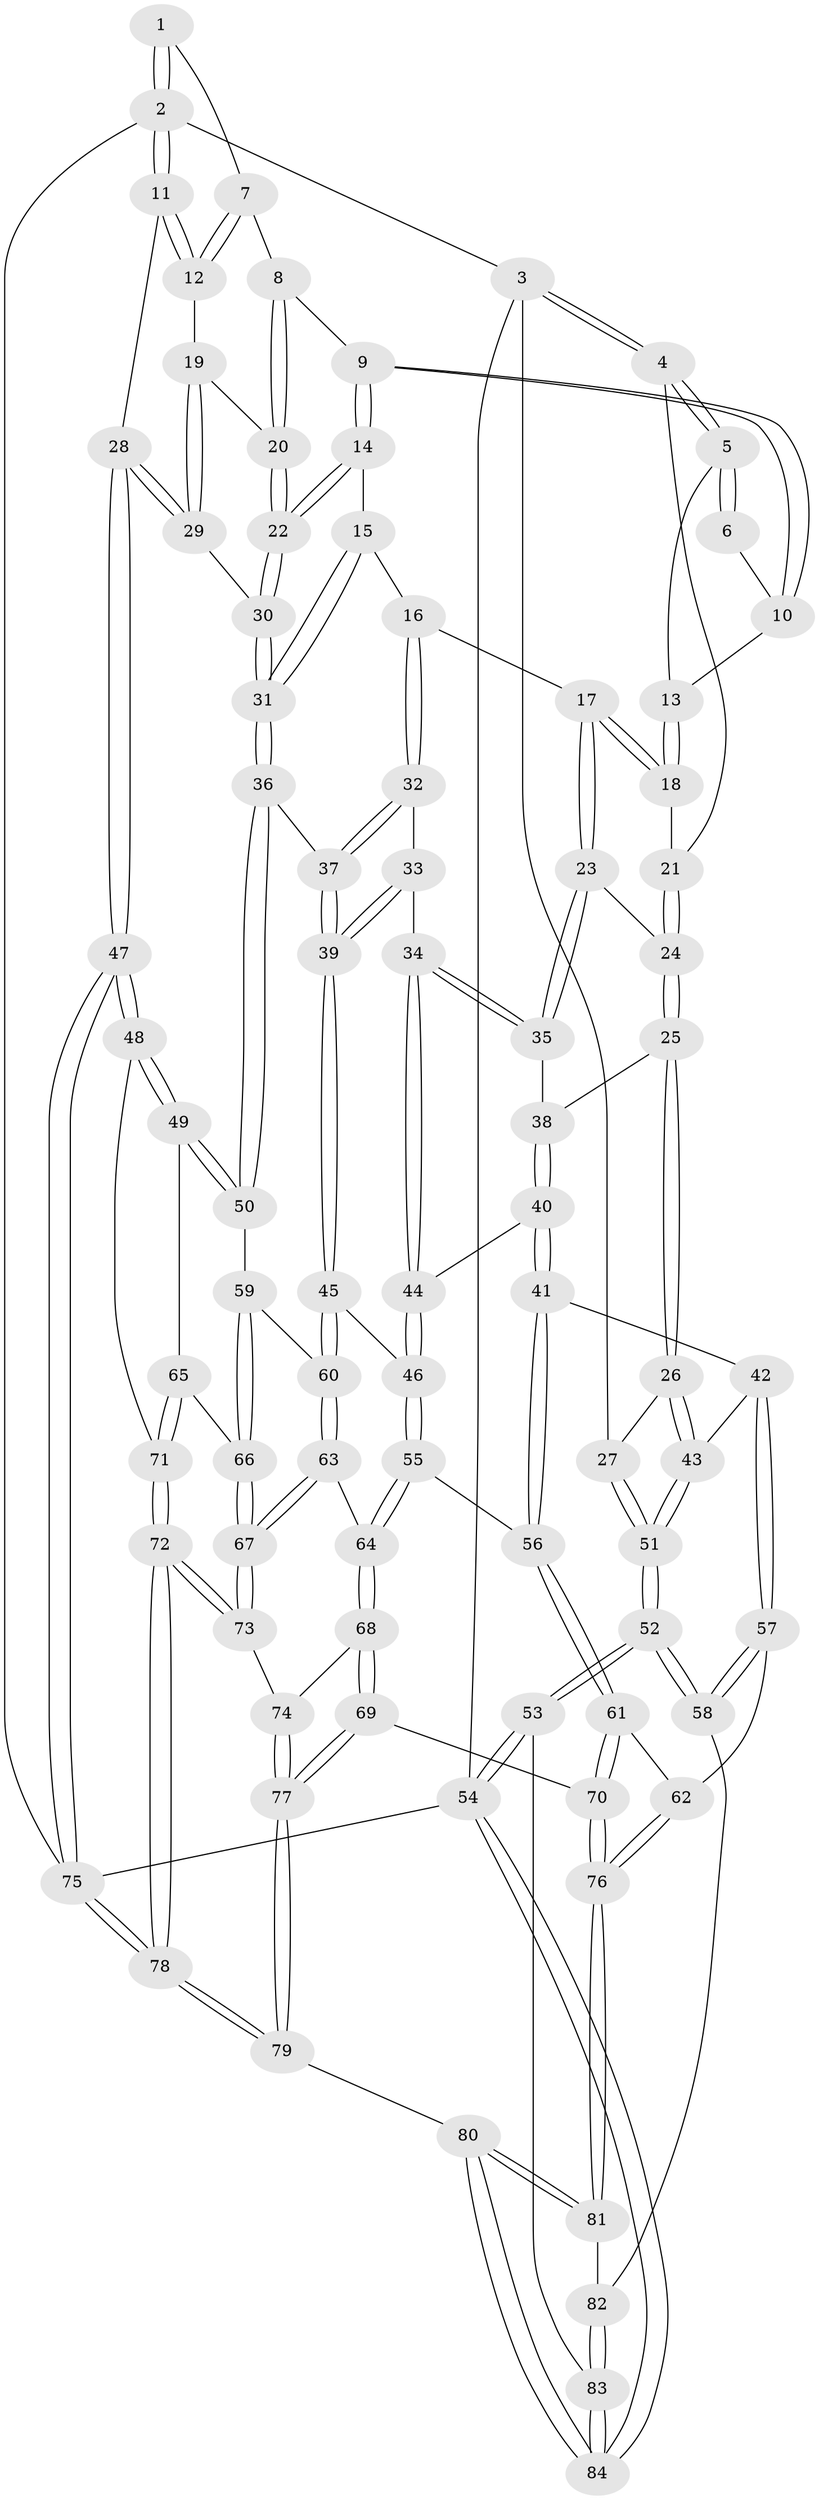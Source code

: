 // coarse degree distribution, {4: 0.5, 3: 0.48, 2: 0.02}
// Generated by graph-tools (version 1.1) at 2025/38/03/04/25 23:38:36]
// undirected, 84 vertices, 207 edges
graph export_dot {
  node [color=gray90,style=filled];
  1 [pos="+0.8442127022360485+0"];
  2 [pos="+1+0"];
  3 [pos="+0+0"];
  4 [pos="+0+0"];
  5 [pos="+0.07077917582756917+0"];
  6 [pos="+0.5571399039981695+0"];
  7 [pos="+0.820936680854116+0"];
  8 [pos="+0.7497136391193487+0.04204249154573246"];
  9 [pos="+0.622570917784179+0.11291604692346134"];
  10 [pos="+0.5280199987572656+0.0400261025321475"];
  11 [pos="+1+0.1330081097935234"];
  12 [pos="+0.9355772319769463+0.13644411893208877"];
  13 [pos="+0.4706735678790384+0.08081554992546222"];
  14 [pos="+0.6114658398307754+0.20345500127610183"];
  15 [pos="+0.6028850694163425+0.21155081578524956"];
  16 [pos="+0.5558230615636506+0.23499393872221216"];
  17 [pos="+0.4391304676564637+0.16487315844944841"];
  18 [pos="+0.4512035023352068+0.11609252321711037"];
  19 [pos="+0.8973488679596471+0.18286327957997622"];
  20 [pos="+0.7922513395105182+0.17824907516546587"];
  21 [pos="+0.08291797140021724+0"];
  22 [pos="+0.7550300095880136+0.23838211730170134"];
  23 [pos="+0.3431415076105464+0.2195845664008674"];
  24 [pos="+0.19602427780709228+0.15636947223147354"];
  25 [pos="+0.1555438518065786+0.29435219199817"];
  26 [pos="+0.12305780240947753+0.3276477435323999"];
  27 [pos="+0+0.14315444874238648"];
  28 [pos="+1+0.46192146985510996"];
  29 [pos="+0.947610375372063+0.34007646162145355"];
  30 [pos="+0.772427428752918+0.329669912209695"];
  31 [pos="+0.7045464008390637+0.4153001488760796"];
  32 [pos="+0.5415364572092762+0.28122861362170704"];
  33 [pos="+0.4948460754677451+0.30275482601267223"];
  34 [pos="+0.39171855143923906+0.3307133602597194"];
  35 [pos="+0.366400480079629+0.29294998970106073"];
  36 [pos="+0.6856150593036658+0.4541421091804561"];
  37 [pos="+0.6068039718369709+0.4466537217134863"];
  38 [pos="+0.24424932530316104+0.3715652644817598"];
  39 [pos="+0.49644413597409814+0.4901332434092291"];
  40 [pos="+0.2675667420104198+0.4364579259989546"];
  41 [pos="+0.20636223102863221+0.52218568855077"];
  42 [pos="+0.08241788543645465+0.43293808144595425"];
  43 [pos="+0.07843456764633525+0.4264125556539516"];
  44 [pos="+0.3973265311165814+0.4169384375879204"];
  45 [pos="+0.47367189773163115+0.5009109546646596"];
  46 [pos="+0.4633816011383944+0.49780288721805155"];
  47 [pos="+1+0.6179713021167808"];
  48 [pos="+0.9224847332390864+0.591912866974335"];
  49 [pos="+0.8365616653156662+0.5672866856598228"];
  50 [pos="+0.6999117738766906+0.4753623651928985"];
  51 [pos="+0+0.4093327411541917"];
  52 [pos="+0+0.8410934782544294"];
  53 [pos="+0+0.8812873932251627"];
  54 [pos="+0+1"];
  55 [pos="+0.30382534211885603+0.5960684375742429"];
  56 [pos="+0.22616884109533633+0.5978209247409513"];
  57 [pos="+0+0.7130887175317947"];
  58 [pos="+0+0.7142667707982153"];
  59 [pos="+0.6459453858597902+0.6057070006104641"];
  60 [pos="+0.49293783302028676+0.5810905023929954"];
  61 [pos="+0.20030247116736072+0.6383813094115846"];
  62 [pos="+0.12086106013864845+0.6845999347915563"];
  63 [pos="+0.4955784531439722+0.6086986741982456"];
  64 [pos="+0.3897258400321612+0.6926156758162775"];
  65 [pos="+0.7045242677435158+0.6829516391217572"];
  66 [pos="+0.6385966594151153+0.6572176172969071"];
  67 [pos="+0.5582474890037766+0.7105631981677706"];
  68 [pos="+0.39202542485533093+0.74284071514732"];
  69 [pos="+0.32876944878257325+0.7910955513202576"];
  70 [pos="+0.31205870072261455+0.7889683387489184"];
  71 [pos="+0.7250034083561785+0.763951227578956"];
  72 [pos="+0.6863925325554393+1"];
  73 [pos="+0.55006823805186+0.7725541997714617"];
  74 [pos="+0.4545900355304067+0.762255614182816"];
  75 [pos="+1+1"];
  76 [pos="+0.22297064516522663+0.8566670896129065"];
  77 [pos="+0.39155068497342754+0.9120893731297227"];
  78 [pos="+0.7064150496943365+1"];
  79 [pos="+0.47049043609775004+1"];
  80 [pos="+0.4139316726367408+1"];
  81 [pos="+0.22050438458755814+0.8626794289704466"];
  82 [pos="+0.21092594148266605+0.8667105586284343"];
  83 [pos="+0.14384883877314347+0.9023704333192687"];
  84 [pos="+0.28970627784831954+1"];
  1 -- 2;
  1 -- 2;
  1 -- 7;
  2 -- 3;
  2 -- 11;
  2 -- 11;
  2 -- 75;
  3 -- 4;
  3 -- 4;
  3 -- 27;
  3 -- 54;
  4 -- 5;
  4 -- 5;
  4 -- 21;
  5 -- 6;
  5 -- 6;
  5 -- 13;
  6 -- 10;
  7 -- 8;
  7 -- 12;
  7 -- 12;
  8 -- 9;
  8 -- 20;
  8 -- 20;
  9 -- 10;
  9 -- 10;
  9 -- 14;
  9 -- 14;
  10 -- 13;
  11 -- 12;
  11 -- 12;
  11 -- 28;
  12 -- 19;
  13 -- 18;
  13 -- 18;
  14 -- 15;
  14 -- 22;
  14 -- 22;
  15 -- 16;
  15 -- 31;
  15 -- 31;
  16 -- 17;
  16 -- 32;
  16 -- 32;
  17 -- 18;
  17 -- 18;
  17 -- 23;
  17 -- 23;
  18 -- 21;
  19 -- 20;
  19 -- 29;
  19 -- 29;
  20 -- 22;
  20 -- 22;
  21 -- 24;
  21 -- 24;
  22 -- 30;
  22 -- 30;
  23 -- 24;
  23 -- 35;
  23 -- 35;
  24 -- 25;
  24 -- 25;
  25 -- 26;
  25 -- 26;
  25 -- 38;
  26 -- 27;
  26 -- 43;
  26 -- 43;
  27 -- 51;
  27 -- 51;
  28 -- 29;
  28 -- 29;
  28 -- 47;
  28 -- 47;
  29 -- 30;
  30 -- 31;
  30 -- 31;
  31 -- 36;
  31 -- 36;
  32 -- 33;
  32 -- 37;
  32 -- 37;
  33 -- 34;
  33 -- 39;
  33 -- 39;
  34 -- 35;
  34 -- 35;
  34 -- 44;
  34 -- 44;
  35 -- 38;
  36 -- 37;
  36 -- 50;
  36 -- 50;
  37 -- 39;
  37 -- 39;
  38 -- 40;
  38 -- 40;
  39 -- 45;
  39 -- 45;
  40 -- 41;
  40 -- 41;
  40 -- 44;
  41 -- 42;
  41 -- 56;
  41 -- 56;
  42 -- 43;
  42 -- 57;
  42 -- 57;
  43 -- 51;
  43 -- 51;
  44 -- 46;
  44 -- 46;
  45 -- 46;
  45 -- 60;
  45 -- 60;
  46 -- 55;
  46 -- 55;
  47 -- 48;
  47 -- 48;
  47 -- 75;
  47 -- 75;
  48 -- 49;
  48 -- 49;
  48 -- 71;
  49 -- 50;
  49 -- 50;
  49 -- 65;
  50 -- 59;
  51 -- 52;
  51 -- 52;
  52 -- 53;
  52 -- 53;
  52 -- 58;
  52 -- 58;
  53 -- 54;
  53 -- 54;
  53 -- 83;
  54 -- 84;
  54 -- 84;
  54 -- 75;
  55 -- 56;
  55 -- 64;
  55 -- 64;
  56 -- 61;
  56 -- 61;
  57 -- 58;
  57 -- 58;
  57 -- 62;
  58 -- 82;
  59 -- 60;
  59 -- 66;
  59 -- 66;
  60 -- 63;
  60 -- 63;
  61 -- 62;
  61 -- 70;
  61 -- 70;
  62 -- 76;
  62 -- 76;
  63 -- 64;
  63 -- 67;
  63 -- 67;
  64 -- 68;
  64 -- 68;
  65 -- 66;
  65 -- 71;
  65 -- 71;
  66 -- 67;
  66 -- 67;
  67 -- 73;
  67 -- 73;
  68 -- 69;
  68 -- 69;
  68 -- 74;
  69 -- 70;
  69 -- 77;
  69 -- 77;
  70 -- 76;
  70 -- 76;
  71 -- 72;
  71 -- 72;
  72 -- 73;
  72 -- 73;
  72 -- 78;
  72 -- 78;
  73 -- 74;
  74 -- 77;
  74 -- 77;
  75 -- 78;
  75 -- 78;
  76 -- 81;
  76 -- 81;
  77 -- 79;
  77 -- 79;
  78 -- 79;
  78 -- 79;
  79 -- 80;
  80 -- 81;
  80 -- 81;
  80 -- 84;
  80 -- 84;
  81 -- 82;
  82 -- 83;
  82 -- 83;
  83 -- 84;
  83 -- 84;
}
